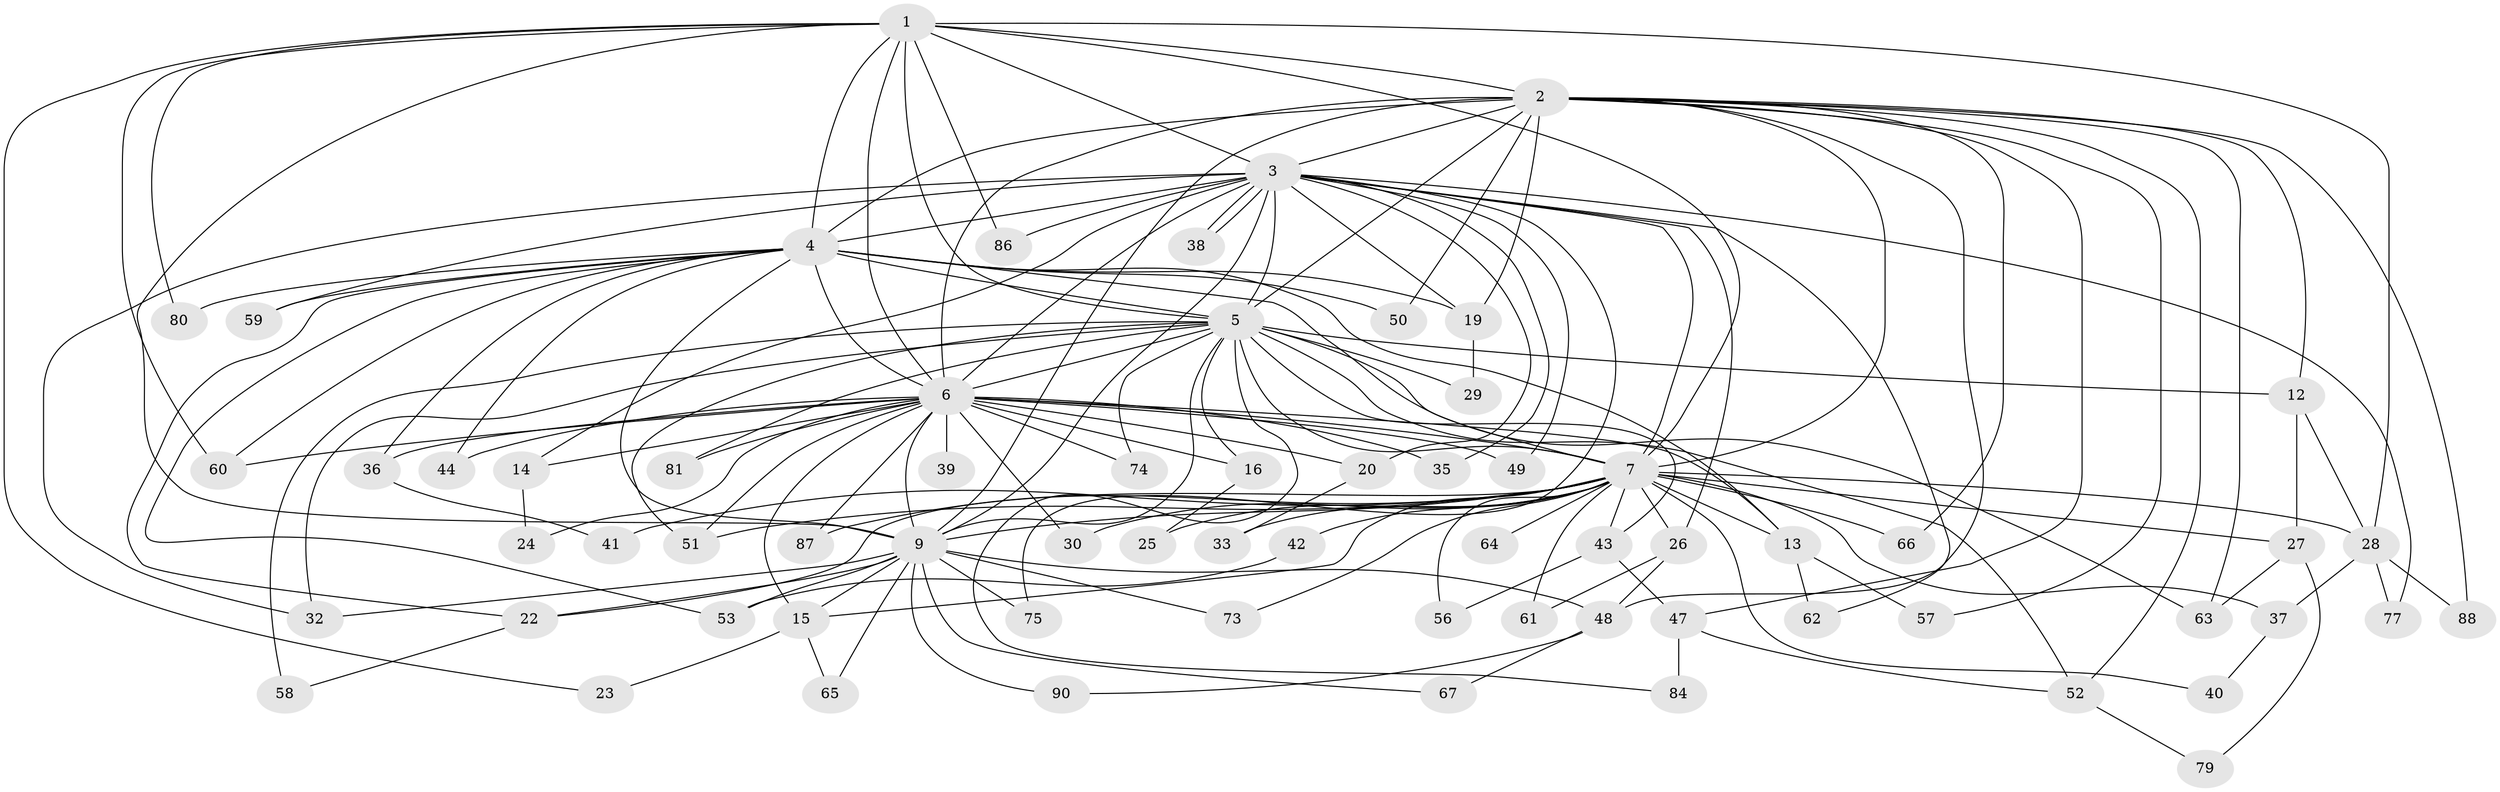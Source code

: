 // Generated by graph-tools (version 1.1) at 2025/51/02/27/25 19:51:53]
// undirected, 67 vertices, 155 edges
graph export_dot {
graph [start="1"]
  node [color=gray90,style=filled];
  1 [super="+76"];
  2 [super="+18"];
  3 [super="+17"];
  4 [super="+46"];
  5 [super="+11"];
  6 [super="+8"];
  7 [super="+10"];
  9 [super="+21"];
  12 [super="+72"];
  13 [super="+55"];
  14;
  15 [super="+70"];
  16;
  19 [super="+34"];
  20;
  22 [super="+54"];
  23;
  24;
  25;
  26;
  27;
  28 [super="+31"];
  29;
  30;
  32 [super="+45"];
  33;
  35;
  36 [super="+71"];
  37;
  38;
  39;
  40;
  41;
  42;
  43;
  44;
  47 [super="+85"];
  48 [super="+83"];
  49;
  50;
  51 [super="+89"];
  52 [super="+69"];
  53 [super="+78"];
  56;
  57;
  58;
  59;
  60 [super="+82"];
  61;
  62;
  63 [super="+68"];
  64;
  65;
  66;
  67;
  73;
  74;
  75;
  77;
  79;
  80;
  81;
  84;
  86;
  87;
  88;
  90;
  1 -- 2;
  1 -- 3;
  1 -- 4;
  1 -- 5;
  1 -- 6 [weight=2];
  1 -- 7 [weight=3];
  1 -- 9;
  1 -- 23;
  1 -- 28;
  1 -- 80;
  1 -- 60;
  1 -- 86;
  2 -- 3;
  2 -- 4 [weight=2];
  2 -- 5 [weight=2];
  2 -- 6 [weight=2];
  2 -- 7 [weight=2];
  2 -- 9 [weight=2];
  2 -- 12;
  2 -- 19;
  2 -- 47;
  2 -- 48;
  2 -- 50;
  2 -- 57;
  2 -- 63;
  2 -- 66;
  2 -- 88;
  2 -- 52;
  3 -- 4;
  3 -- 5;
  3 -- 6 [weight=3];
  3 -- 7 [weight=2];
  3 -- 9;
  3 -- 14;
  3 -- 20;
  3 -- 26;
  3 -- 32;
  3 -- 35;
  3 -- 38;
  3 -- 38;
  3 -- 49;
  3 -- 62;
  3 -- 75;
  3 -- 77;
  3 -- 86;
  3 -- 59;
  3 -- 19;
  4 -- 5;
  4 -- 6 [weight=2];
  4 -- 7 [weight=2];
  4 -- 9;
  4 -- 13;
  4 -- 19 [weight=2];
  4 -- 22;
  4 -- 36;
  4 -- 44;
  4 -- 50;
  4 -- 59;
  4 -- 60;
  4 -- 80;
  4 -- 53;
  5 -- 6 [weight=2];
  5 -- 7 [weight=2];
  5 -- 9;
  5 -- 12 [weight=2];
  5 -- 29;
  5 -- 43;
  5 -- 51;
  5 -- 58;
  5 -- 63;
  5 -- 74;
  5 -- 84;
  5 -- 16;
  5 -- 81;
  5 -- 52;
  5 -- 32;
  6 -- 7 [weight=4];
  6 -- 9 [weight=2];
  6 -- 14;
  6 -- 15;
  6 -- 16;
  6 -- 24;
  6 -- 35;
  6 -- 36 [weight=2];
  6 -- 39 [weight=2];
  6 -- 74;
  6 -- 81;
  6 -- 20;
  6 -- 87;
  6 -- 30;
  6 -- 44;
  6 -- 49;
  6 -- 60;
  6 -- 51;
  6 -- 13;
  7 -- 9 [weight=2];
  7 -- 25;
  7 -- 26;
  7 -- 27;
  7 -- 28;
  7 -- 30;
  7 -- 42 [weight=2];
  7 -- 43;
  7 -- 51;
  7 -- 64 [weight=2];
  7 -- 73;
  7 -- 66;
  7 -- 13;
  7 -- 15;
  7 -- 22;
  7 -- 87;
  7 -- 33;
  7 -- 37;
  7 -- 40;
  7 -- 41;
  7 -- 56;
  7 -- 61;
  9 -- 15;
  9 -- 48;
  9 -- 65;
  9 -- 67;
  9 -- 73;
  9 -- 75;
  9 -- 90;
  9 -- 22;
  9 -- 32;
  9 -- 53;
  12 -- 27;
  12 -- 28;
  13 -- 57;
  13 -- 62;
  14 -- 24;
  15 -- 23;
  15 -- 65;
  16 -- 25;
  19 -- 29;
  20 -- 33;
  22 -- 58;
  26 -- 61;
  26 -- 48;
  27 -- 79;
  27 -- 63;
  28 -- 37;
  28 -- 77;
  28 -- 88;
  36 -- 41;
  37 -- 40;
  42 -- 53;
  43 -- 47;
  43 -- 56;
  47 -- 84;
  47 -- 52;
  48 -- 67;
  48 -- 90;
  52 -- 79;
}
